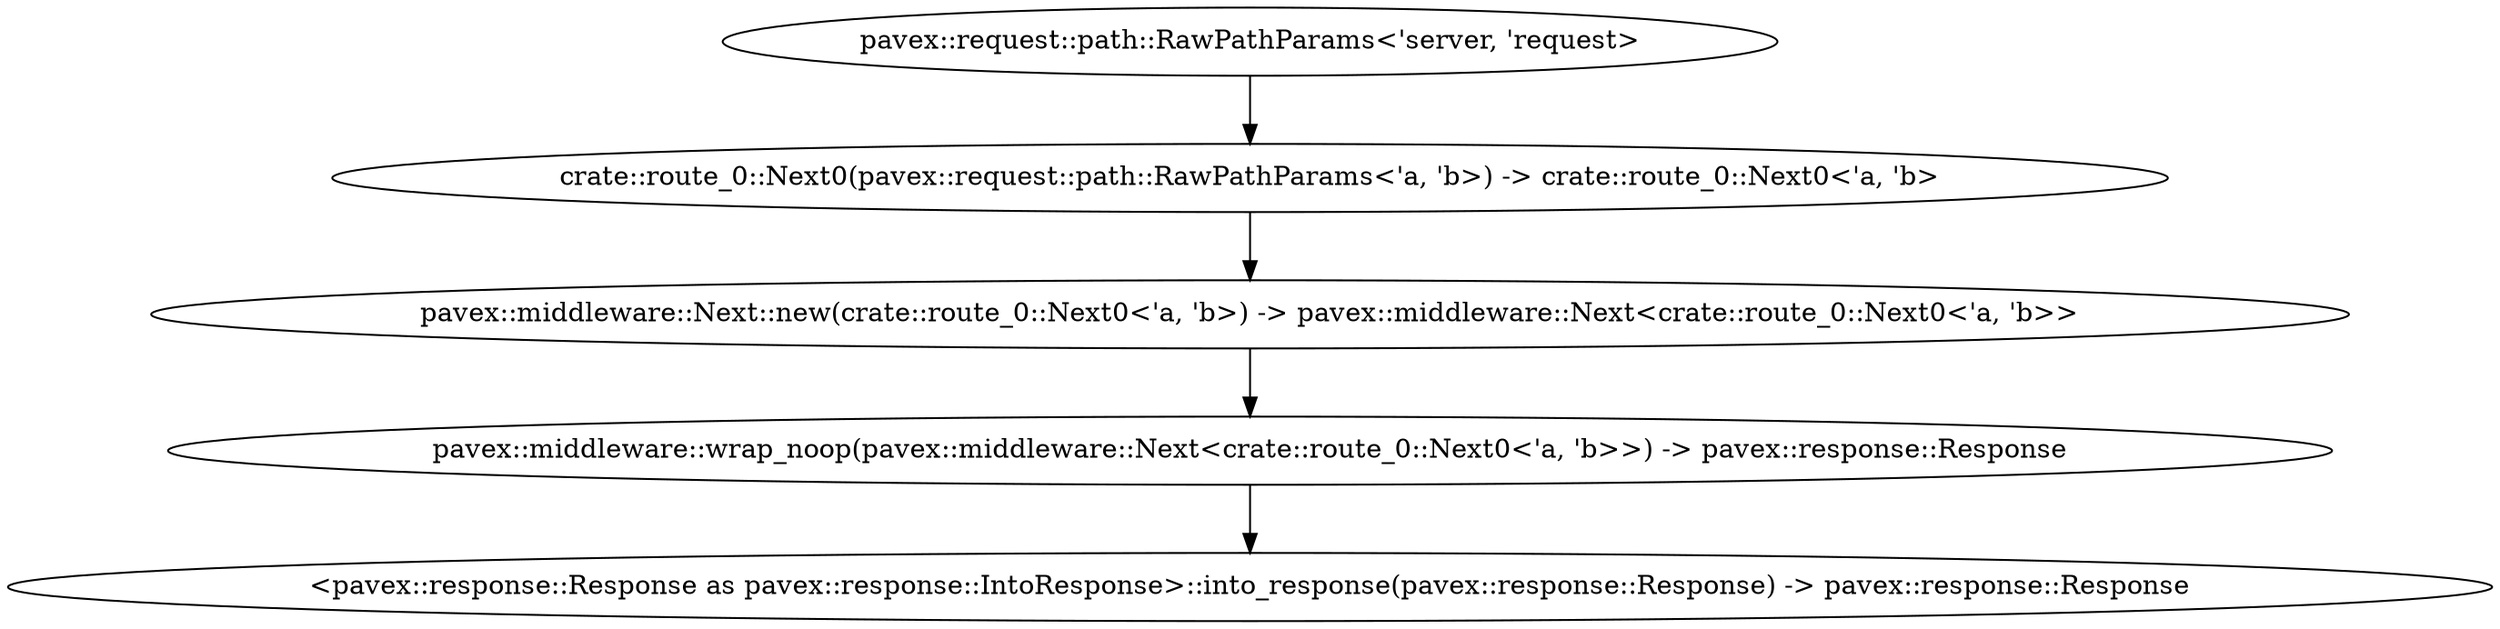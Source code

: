digraph "GET /home - 0" {
    0 [ label = "pavex::middleware::wrap_noop(pavex::middleware::Next<crate::route_0::Next0<'a, 'b>>) -> pavex::response::Response"]
    1 [ label = "pavex::middleware::Next::new(crate::route_0::Next0<'a, 'b>) -> pavex::middleware::Next<crate::route_0::Next0<'a, 'b>>"]
    2 [ label = "crate::route_0::Next0(pavex::request::path::RawPathParams<'a, 'b>) -> crate::route_0::Next0<'a, 'b>"]
    3 [ label = "pavex::request::path::RawPathParams<'server, 'request>"]
    4 [ label = "<pavex::response::Response as pavex::response::IntoResponse>::into_response(pavex::response::Response) -> pavex::response::Response"]
    1 -> 0 [ ]
    2 -> 1 [ ]
    3 -> 2 [ ]
    0 -> 4 [ ]
}

digraph "GET /home - 1" {
    0 [ label = "app::handler(&pavex::request::path::RawPathParams<'_, '_>, app::B) -> pavex::response::Response"]
    1 [ label = "pavex::request::path::RawPathParams<'server, 'request>"]
    2 [ label = "app::b(pavex::request::path::RawPathParams<'_, '_>) -> app::B"]
    3 [ label = "<pavex::response::Response as pavex::response::IntoResponse>::into_response(pavex::response::Response) -> pavex::response::Response"]
    4 [ label = "<pavex::request::path::RawPathParams::<server, request> as core::clone::Clone>::clone(&pavex::request::path::RawPathParams<'server, 'request>) -> pavex::request::path::RawPathParams<'server, 'request>"]
    2 -> 0 [ ]
    1 -> 0 [ label = "&"]
    0 -> 3 [ ]
    1 -> 4 [ label = "&"]
    4 -> 2 [ ]
}

digraph "* /home - 0" {
    0 [ label = "pavex::middleware::wrap_noop(pavex::middleware::Next<crate::route_1::Next0<'a>>) -> pavex::response::Response"]
    1 [ label = "pavex::middleware::Next::new(crate::route_1::Next0<'a>) -> pavex::middleware::Next<crate::route_1::Next0<'a>>"]
    2 [ label = "crate::route_1::Next0(&'a pavex::router::AllowedMethods) -> crate::route_1::Next0<'a>"]
    4 [ label = "<pavex::response::Response as pavex::response::IntoResponse>::into_response(pavex::response::Response) -> pavex::response::Response"]
    5 [ label = "&pavex::router::AllowedMethods"]
    1 -> 0 [ ]
    2 -> 1 [ ]
    0 -> 4 [ ]
    5 -> 2 [ ]
}

digraph "* /home - 1" {
    0 [ label = "pavex::router::default_fallback(&pavex::router::AllowedMethods) -> pavex::response::Response"]
    2 [ label = "<pavex::response::Response as pavex::response::IntoResponse>::into_response(pavex::response::Response) -> pavex::response::Response"]
    3 [ label = "&pavex::router::AllowedMethods"]
    0 -> 2 [ ]
    3 -> 0 [ ]
}

digraph app_state {
    0 [ label = "crate::ApplicationState() -> crate::ApplicationState"]
}